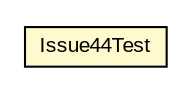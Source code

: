 #!/usr/local/bin/dot
#
# Class diagram 
# Generated by UMLGraph version 5.1 (http://www.umlgraph.org/)
#

digraph G {
	edge [fontname="arial",fontsize=10,labelfontname="arial",labelfontsize=10];
	node [fontname="arial",fontsize=10,shape=plaintext];
	nodesep=0.25;
	ranksep=0.5;
	// com.helger.schematron.supplementary.Issue44Test
	c2369 [label=<<table title="com.helger.schematron.supplementary.Issue44Test" border="0" cellborder="1" cellspacing="0" cellpadding="2" port="p" bgcolor="lemonChiffon" href="./Issue44Test.html">
		<tr><td><table border="0" cellspacing="0" cellpadding="1">
<tr><td align="center" balign="center"> Issue44Test </td></tr>
		</table></td></tr>
		</table>>, fontname="arial", fontcolor="black", fontsize=10.0];
}

